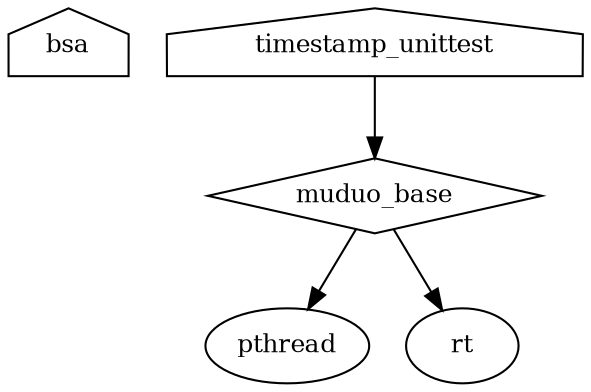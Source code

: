 digraph "GG" {
node [
  fontsize = "12"
];
    "node23" [ label="bsa" shape="house"];
    "node9" [ label="muduo_base" shape="diamond"];
    "node27" [ label="pthread" shape="ellipse"];
    "node9" -> "node27" // muduo_base -> pthread
    "node28" [ label="rt" shape="ellipse"];
    "node9" -> "node28" // muduo_base -> rt
    "node16" [ label="timestamp_unittest" shape="house"];
    "node16" -> "node9" // timestamp_unittest -> muduo_base
}
